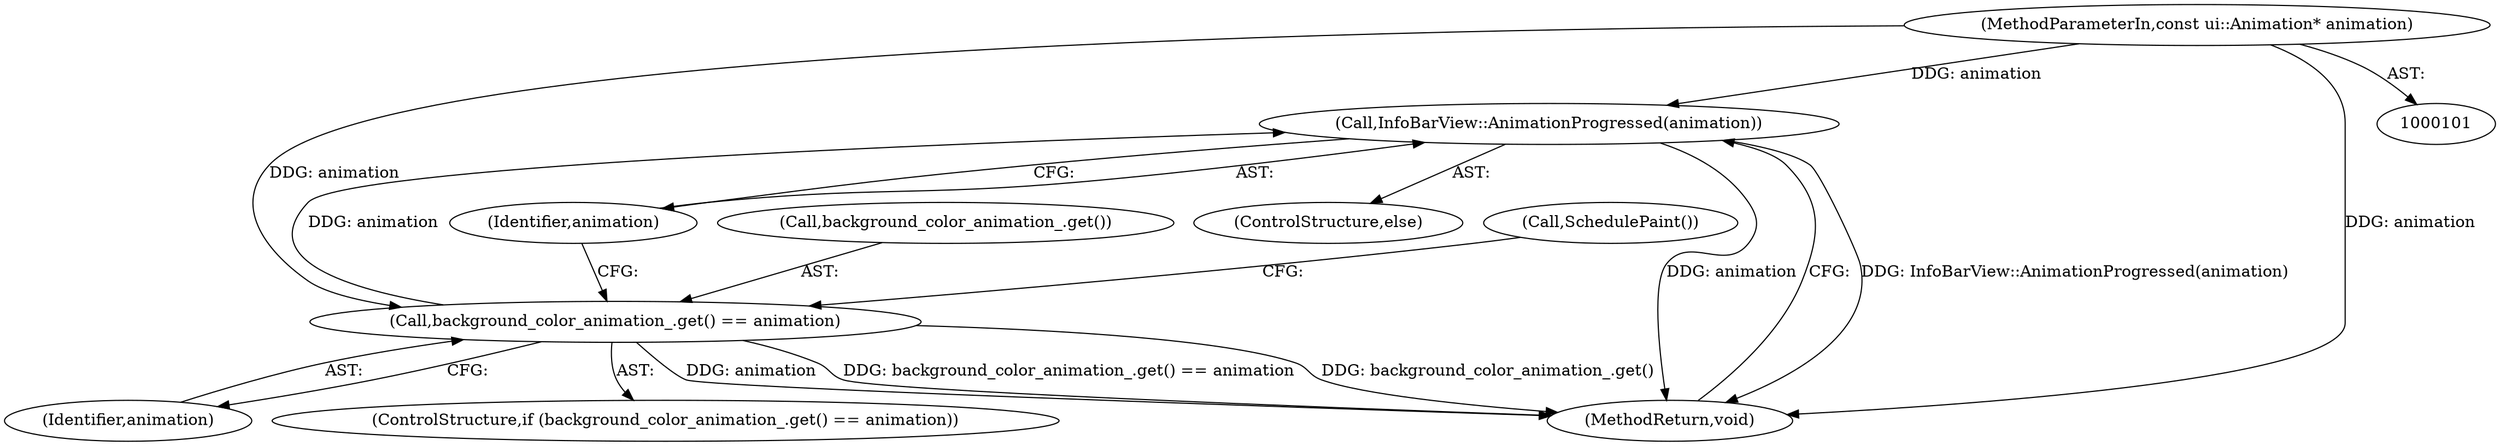 digraph "0_Chrome_fc3c351a3d995f73ead5c92354396a7ec2b14e3f_11@pointer" {
"1000110" [label="(Call,InfoBarView::AnimationProgressed(animation))"];
"1000105" [label="(Call,background_color_animation_.get() == animation)"];
"1000102" [label="(MethodParameterIn,const ui::Animation* animation)"];
"1000104" [label="(ControlStructure,if (background_color_animation_.get() == animation))"];
"1000109" [label="(ControlStructure,else)"];
"1000102" [label="(MethodParameterIn,const ui::Animation* animation)"];
"1000106" [label="(Call,background_color_animation_.get())"];
"1000110" [label="(Call,InfoBarView::AnimationProgressed(animation))"];
"1000105" [label="(Call,background_color_animation_.get() == animation)"];
"1000112" [label="(MethodReturn,void)"];
"1000111" [label="(Identifier,animation)"];
"1000108" [label="(Call,SchedulePaint())"];
"1000107" [label="(Identifier,animation)"];
"1000110" -> "1000109"  [label="AST: "];
"1000110" -> "1000111"  [label="CFG: "];
"1000111" -> "1000110"  [label="AST: "];
"1000112" -> "1000110"  [label="CFG: "];
"1000110" -> "1000112"  [label="DDG: InfoBarView::AnimationProgressed(animation)"];
"1000110" -> "1000112"  [label="DDG: animation"];
"1000105" -> "1000110"  [label="DDG: animation"];
"1000102" -> "1000110"  [label="DDG: animation"];
"1000105" -> "1000104"  [label="AST: "];
"1000105" -> "1000107"  [label="CFG: "];
"1000106" -> "1000105"  [label="AST: "];
"1000107" -> "1000105"  [label="AST: "];
"1000108" -> "1000105"  [label="CFG: "];
"1000111" -> "1000105"  [label="CFG: "];
"1000105" -> "1000112"  [label="DDG: animation"];
"1000105" -> "1000112"  [label="DDG: background_color_animation_.get() == animation"];
"1000105" -> "1000112"  [label="DDG: background_color_animation_.get()"];
"1000102" -> "1000105"  [label="DDG: animation"];
"1000102" -> "1000101"  [label="AST: "];
"1000102" -> "1000112"  [label="DDG: animation"];
}
